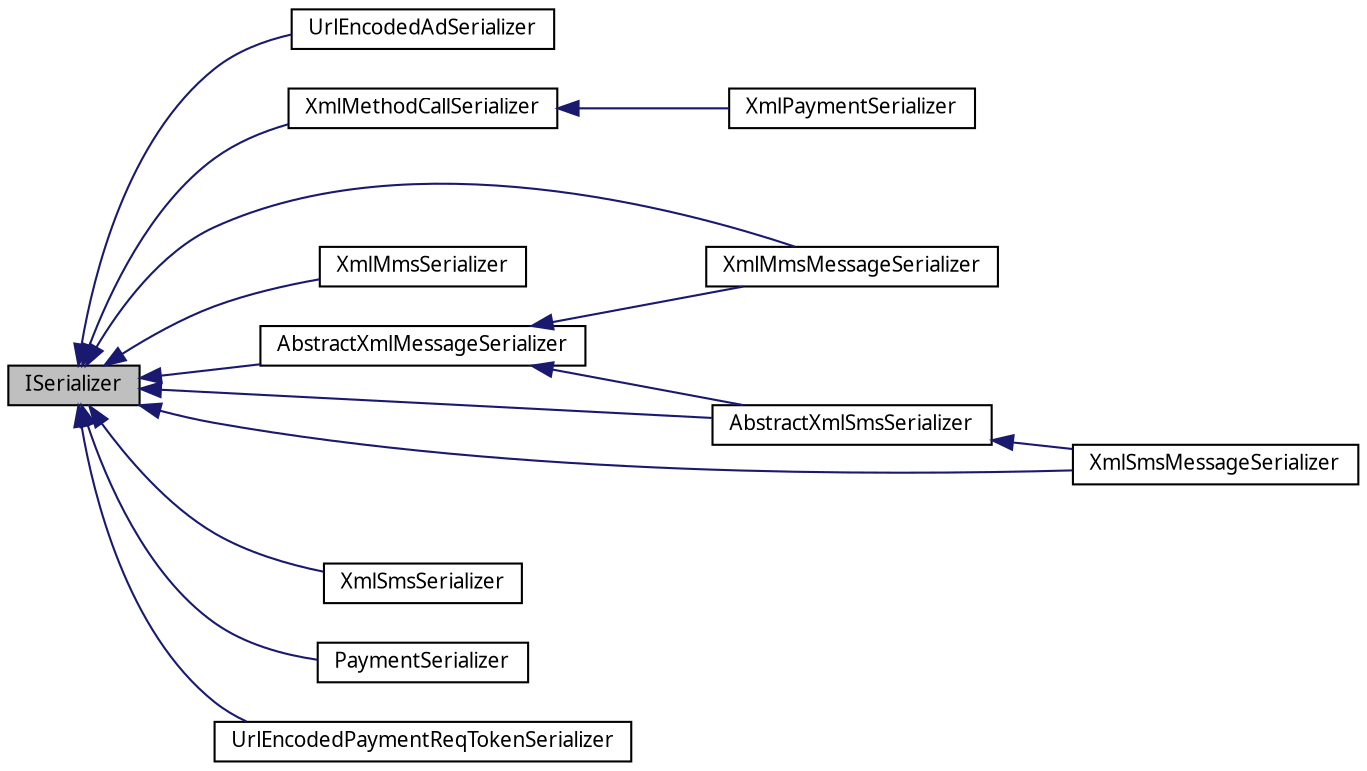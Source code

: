 digraph G
{
  bgcolor="transparent";
  edge [fontname="FreeSans.ttf",fontsize="10",labelfontname="FreeSans.ttf",labelfontsize="10"];
  node [fontname="FreeSans.ttf",fontsize="10",shape=record];
  rankdir=LR;
  Node1 [label="ISerializer",height=0.2,width=0.4,color="black", fillcolor="grey75", style="filled" fontcolor="black"];
  Node1 -> Node2 [dir=back,color="midnightblue",fontsize="10",style="solid",fontname="FreeSans.ttf"];
  Node2 [label="UrlEncodedAdSerializer",height=0.2,width=0.4,color="black",URL="$classcom_1_1bluevia_1_1android_1_1ad_1_1parser_1_1url_1_1_url_encoded_ad_serializer.html"];
  Node1 -> Node3 [dir=back,color="midnightblue",fontsize="10",style="solid",fontname="FreeSans.ttf"];
  Node3 [label="XmlMethodCallSerializer",height=0.2,width=0.4,color="black",URL="$classcom_1_1bluevia_1_1android_1_1commons_1_1parser_1_1xmlrpc_1_1_xml_method_call_serializer.html"];
  Node3 -> Node4 [dir=back,color="midnightblue",fontsize="10",style="solid",fontname="FreeSans.ttf"];
  Node4 [label="XmlPaymentSerializer",height=0.2,width=0.4,color="black",URL="$classcom_1_1bluevia_1_1android_1_1payment_1_1parser_1_1xml_1_1_xml_payment_serializer.html"];
  Node1 -> Node5 [dir=back,color="midnightblue",fontsize="10",style="solid",fontname="FreeSans.ttf"];
  Node5 [label="XmlMmsMessageSerializer",height=0.2,width=0.4,color="black",URL="$classcom_1_1bluevia_1_1android_1_1messagery_1_1mt_1_1mms_1_1parser_1_1_xml_mms_message_serializer.html"];
  Node1 -> Node6 [dir=back,color="midnightblue",fontsize="10",style="solid",fontname="FreeSans.ttf"];
  Node6 [label="XmlMmsSerializer",height=0.2,width=0.4,color="black",URL="$classcom_1_1bluevia_1_1android_1_1messagery_1_1mt_1_1mms_1_1parser_1_1_xml_mms_serializer.html"];
  Node1 -> Node7 [dir=back,color="midnightblue",fontsize="10",style="solid",fontname="FreeSans.ttf"];
  Node7 [label="AbstractXmlMessageSerializer",height=0.2,width=0.4,color="black",URL="$classcom_1_1bluevia_1_1android_1_1messagery_1_1mt_1_1parser_1_1_abstract_xml_message_serializer.html"];
  Node7 -> Node5 [dir=back,color="midnightblue",fontsize="10",style="solid",fontname="FreeSans.ttf"];
  Node7 -> Node8 [dir=back,color="midnightblue",fontsize="10",style="solid",fontname="FreeSans.ttf"];
  Node8 [label="AbstractXmlSmsSerializer",height=0.2,width=0.4,color="black",URL="$classcom_1_1bluevia_1_1android_1_1messagery_1_1mt_1_1sms_1_1parser_1_1xml_1_1_abstract_xml_sms_serializer.html"];
  Node8 -> Node9 [dir=back,color="midnightblue",fontsize="10",style="solid",fontname="FreeSans.ttf"];
  Node9 [label="XmlSmsMessageSerializer",height=0.2,width=0.4,color="black",URL="$classcom_1_1bluevia_1_1android_1_1messagery_1_1mt_1_1sms_1_1parser_1_1xml_1_1_xml_sms_message_serializer.html"];
  Node1 -> Node8 [dir=back,color="midnightblue",fontsize="10",style="solid",fontname="FreeSans.ttf"];
  Node1 -> Node9 [dir=back,color="midnightblue",fontsize="10",style="solid",fontname="FreeSans.ttf"];
  Node1 -> Node10 [dir=back,color="midnightblue",fontsize="10",style="solid",fontname="FreeSans.ttf"];
  Node10 [label="XmlSmsSerializer",height=0.2,width=0.4,color="black",URL="$classcom_1_1bluevia_1_1android_1_1messagery_1_1mt_1_1sms_1_1parser_1_1xml_1_1_xml_sms_serializer.html"];
  Node1 -> Node11 [dir=back,color="midnightblue",fontsize="10",style="solid",fontname="FreeSans.ttf"];
  Node11 [label="PaymentSerializer",height=0.2,width=0.4,color="black",URL="$classcom_1_1bluevia_1_1android_1_1payment_1_1parser_1_1_payment_serializer.html"];
  Node1 -> Node12 [dir=back,color="midnightblue",fontsize="10",style="solid",fontname="FreeSans.ttf"];
  Node12 [label="UrlEncodedPaymentReqTokenSerializer",height=0.2,width=0.4,color="black",URL="$classcom_1_1bluevia_1_1android_1_1payment_1_1parser_1_1url_1_1_url_encoded_payment_req_token_serializer.html"];
}

